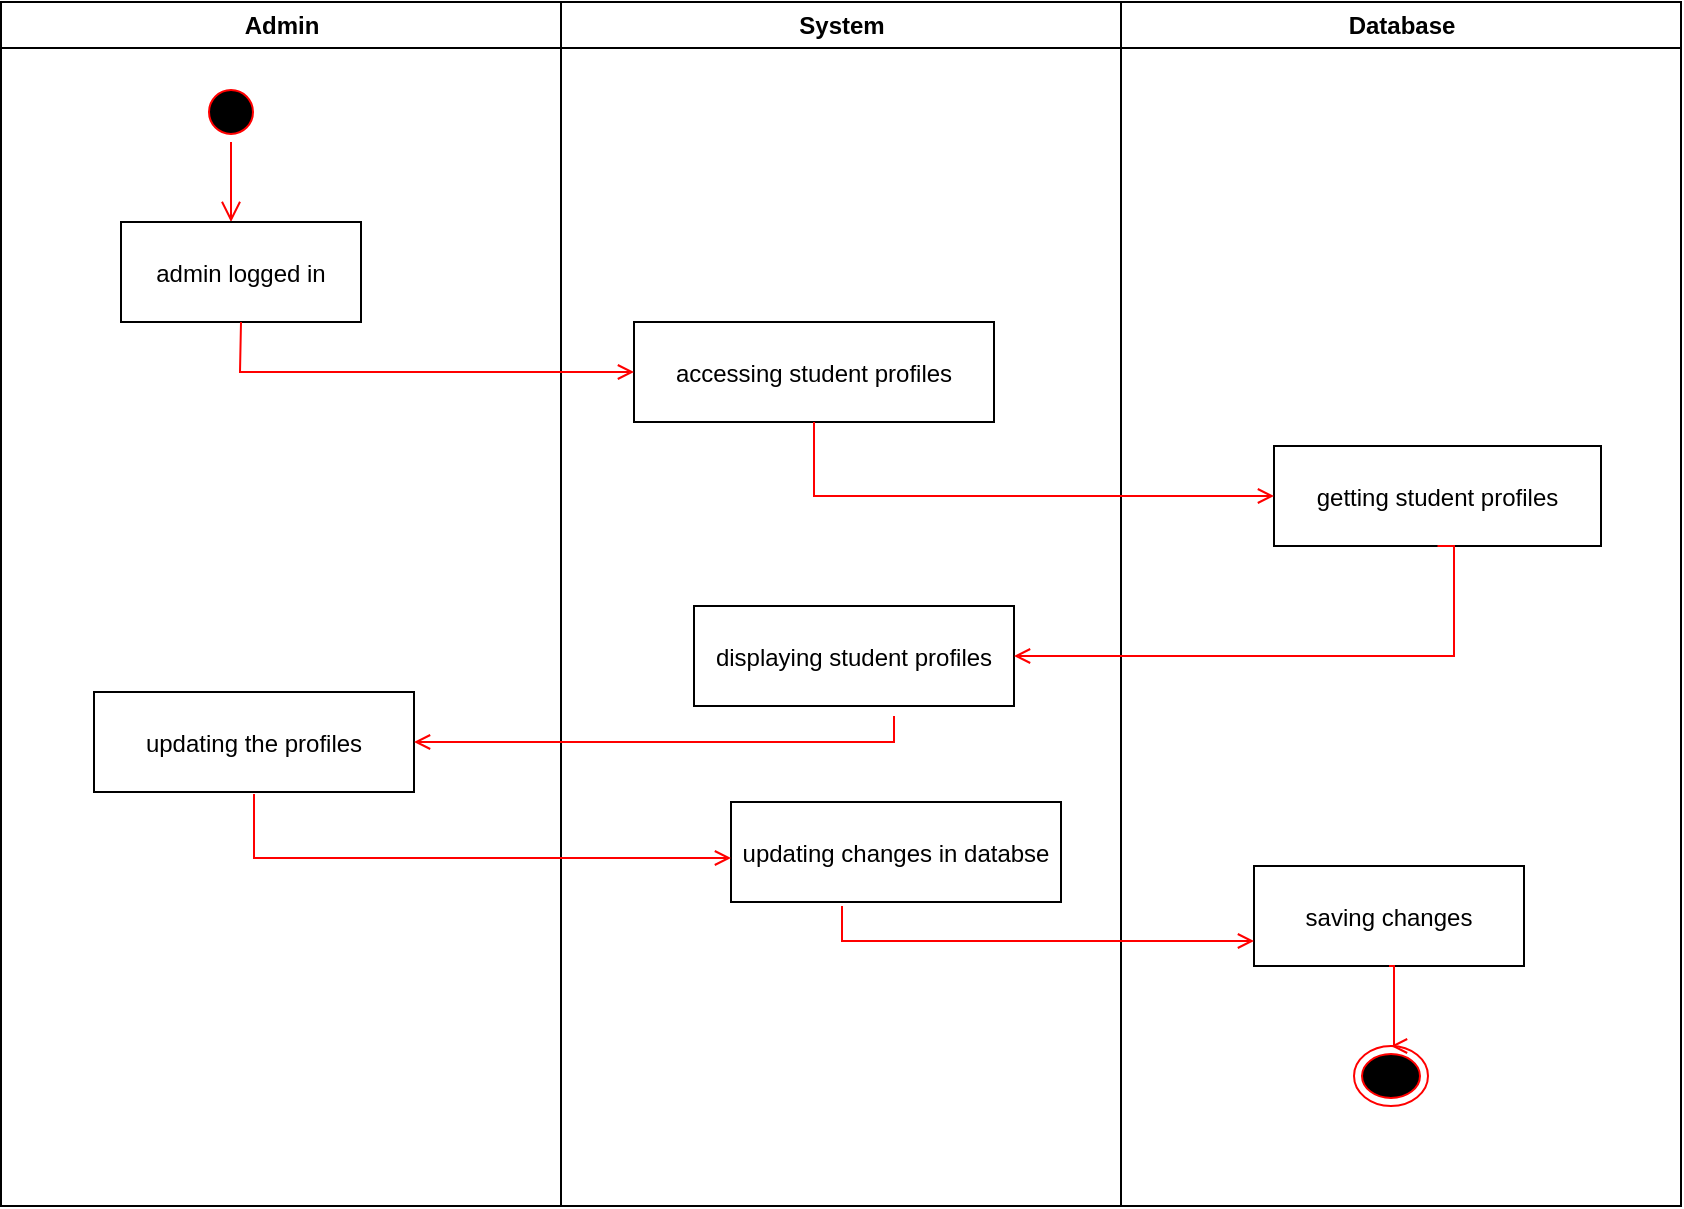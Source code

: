 <mxfile version="22.0.2" type="device">
  <diagram name="Page-1" id="e7e014a7-5840-1c2e-5031-d8a46d1fe8dd">
    <mxGraphModel dx="1295" dy="758" grid="1" gridSize="10" guides="1" tooltips="1" connect="1" arrows="1" fold="1" page="1" pageScale="1" pageWidth="1169" pageHeight="826" background="none" math="0" shadow="0">
      <root>
        <mxCell id="0" />
        <mxCell id="1" parent="0" />
        <mxCell id="2" value="Admin" style="swimlane;whiteSpace=wrap" parent="1" vertex="1">
          <mxGeometry x="33.5" y="128" width="280" height="602" as="geometry" />
        </mxCell>
        <mxCell id="5" value="" style="ellipse;shape=startState;fillColor=#000000;strokeColor=#ff0000;" parent="2" vertex="1">
          <mxGeometry x="100" y="40" width="30" height="30" as="geometry" />
        </mxCell>
        <mxCell id="6" value="" style="edgeStyle=elbowEdgeStyle;elbow=horizontal;verticalAlign=bottom;endArrow=open;endSize=8;strokeColor=#FF0000;endFill=1;rounded=0" parent="2" source="5" target="7" edge="1">
          <mxGeometry x="100" y="40" as="geometry">
            <mxPoint x="115" y="110" as="targetPoint" />
          </mxGeometry>
        </mxCell>
        <mxCell id="7" value="admin logged in" style="" parent="2" vertex="1">
          <mxGeometry x="60" y="110" width="120" height="50" as="geometry" />
        </mxCell>
        <mxCell id="mbgY4p1fo2wMXlm47EHP-54" value="updating the profiles" style="" vertex="1" parent="2">
          <mxGeometry x="46.5" y="345" width="160" height="50" as="geometry" />
        </mxCell>
        <mxCell id="38" value="" style="ellipse;shape=endState;fillColor=#000000;strokeColor=#ff0000" parent="2" vertex="1">
          <mxGeometry x="676.5" y="522" width="37" height="30" as="geometry" />
        </mxCell>
        <mxCell id="3" value="System" style="swimlane;whiteSpace=wrap;startSize=23;" parent="1" vertex="1">
          <mxGeometry x="313.5" y="128" width="280" height="602" as="geometry" />
        </mxCell>
        <mxCell id="mbgY4p1fo2wMXlm47EHP-46" value="updating changes in databse" style="" vertex="1" parent="3">
          <mxGeometry x="85" y="400" width="165" height="50" as="geometry" />
        </mxCell>
        <mxCell id="33" value="displaying student profiles" style="" parent="3" vertex="1">
          <mxGeometry x="66.5" y="302" width="160" height="50" as="geometry" />
        </mxCell>
        <mxCell id="16" value="accessing student profiles" style="" parent="3" vertex="1">
          <mxGeometry x="36.5" y="160" width="180" height="50" as="geometry" />
        </mxCell>
        <mxCell id="4" value="Database" style="swimlane;whiteSpace=wrap;startSize=23;" parent="1" vertex="1">
          <mxGeometry x="593.5" y="128" width="280" height="602" as="geometry" />
        </mxCell>
        <mxCell id="30" value="getting student profiles" style="" parent="4" vertex="1">
          <mxGeometry x="76.5" y="222" width="163.5" height="50" as="geometry" />
        </mxCell>
        <mxCell id="mbgY4p1fo2wMXlm47EHP-64" value="saving changes" style="" vertex="1" parent="4">
          <mxGeometry x="66.5" y="432" width="135" height="50" as="geometry" />
        </mxCell>
        <mxCell id="41" value="" style="edgeStyle=elbowEdgeStyle;elbow=horizontal;entryX=1;entryY=0.5;strokeColor=#FF0000;endArrow=open;endFill=1;rounded=0;entryDx=0;entryDy=0;exitX=0.5;exitY=1;exitDx=0;exitDy=0;" parent="1" source="30" target="33" edge="1">
          <mxGeometry width="100" height="100" relative="1" as="geometry">
            <mxPoint x="373.5" y="608" as="sourcePoint" />
            <mxPoint x="473.5" y="508" as="targetPoint" />
            <Array as="points">
              <mxPoint x="760" y="470" />
            </Array>
          </mxGeometry>
        </mxCell>
        <mxCell id="mbgY4p1fo2wMXlm47EHP-50" value="" style="edgeStyle=elbowEdgeStyle;elbow=horizontal;entryX=0;entryY=0.75;strokeColor=#FF0000;endArrow=open;endFill=1;rounded=0;entryDx=0;entryDy=0;" edge="1" parent="1" target="mbgY4p1fo2wMXlm47EHP-64">
          <mxGeometry width="100" height="100" relative="1" as="geometry">
            <mxPoint x="454" y="580" as="sourcePoint" />
            <mxPoint x="474.5" y="590" as="targetPoint" />
            <Array as="points">
              <mxPoint x="454" y="630" />
            </Array>
          </mxGeometry>
        </mxCell>
        <mxCell id="9" value="" style="endArrow=open;strokeColor=#FF0000;endFill=1;rounded=0;entryX=0;entryY=0.5;entryDx=0;entryDy=0;exitX=0.5;exitY=1;exitDx=0;exitDy=0;" parent="1" source="7" target="16" edge="1">
          <mxGeometry relative="1" as="geometry">
            <mxPoint x="430" y="288" as="targetPoint" />
            <Array as="points">
              <mxPoint x="153" y="313" />
            </Array>
          </mxGeometry>
        </mxCell>
        <mxCell id="mbgY4p1fo2wMXlm47EHP-59" value="" style="edgeStyle=elbowEdgeStyle;elbow=horizontal;entryX=0;entryY=0.5;strokeColor=#FF0000;endArrow=open;endFill=1;rounded=0;entryDx=0;entryDy=0;exitX=0.5;exitY=1;exitDx=0;exitDy=0;" edge="1" parent="1" source="16" target="30">
          <mxGeometry width="100" height="100" relative="1" as="geometry">
            <mxPoint x="526.52" y="436.25" as="sourcePoint" />
            <mxPoint x="637" y="280" as="targetPoint" />
            <Array as="points">
              <mxPoint x="440" y="375" />
              <mxPoint x="377" y="355" />
            </Array>
          </mxGeometry>
        </mxCell>
        <mxCell id="mbgY4p1fo2wMXlm47EHP-61" value="" style="edgeStyle=elbowEdgeStyle;elbow=horizontal;entryX=1;entryY=0.5;strokeColor=#FF0000;endArrow=open;endFill=1;rounded=0;entryDx=0;entryDy=0;" edge="1" parent="1" target="mbgY4p1fo2wMXlm47EHP-54">
          <mxGeometry width="100" height="100" relative="1" as="geometry">
            <mxPoint x="480" y="485" as="sourcePoint" />
            <mxPoint x="550" y="465" as="targetPoint" />
            <Array as="points">
              <mxPoint x="480" y="510" />
            </Array>
          </mxGeometry>
        </mxCell>
        <mxCell id="mbgY4p1fo2wMXlm47EHP-63" value="" style="edgeStyle=elbowEdgeStyle;elbow=horizontal;entryX=0;entryY=0.5;strokeColor=#FF0000;endArrow=open;endFill=1;rounded=0;entryDx=0;entryDy=0;exitX=0.5;exitY=1;exitDx=0;exitDy=0;" edge="1" parent="1">
          <mxGeometry width="100" height="100" relative="1" as="geometry">
            <mxPoint x="160" y="524.0" as="sourcePoint" />
            <mxPoint x="398.5" y="556" as="targetPoint" />
            <Array as="points">
              <mxPoint x="160" y="570" />
            </Array>
          </mxGeometry>
        </mxCell>
        <mxCell id="mbgY4p1fo2wMXlm47EHP-67" value="" style="edgeStyle=elbowEdgeStyle;elbow=horizontal;entryX=0.5;entryY=0;strokeColor=#FF0000;endArrow=open;endFill=1;rounded=0;entryDx=0;entryDy=0;exitX=0.5;exitY=1;exitDx=0;exitDy=0;" edge="1" parent="1" source="mbgY4p1fo2wMXlm47EHP-64" target="38">
          <mxGeometry width="100" height="100" relative="1" as="geometry">
            <mxPoint x="464" y="590" as="sourcePoint" />
            <mxPoint x="670" y="608" as="targetPoint" />
            <Array as="points">
              <mxPoint x="730" y="630" />
            </Array>
          </mxGeometry>
        </mxCell>
      </root>
    </mxGraphModel>
  </diagram>
</mxfile>
